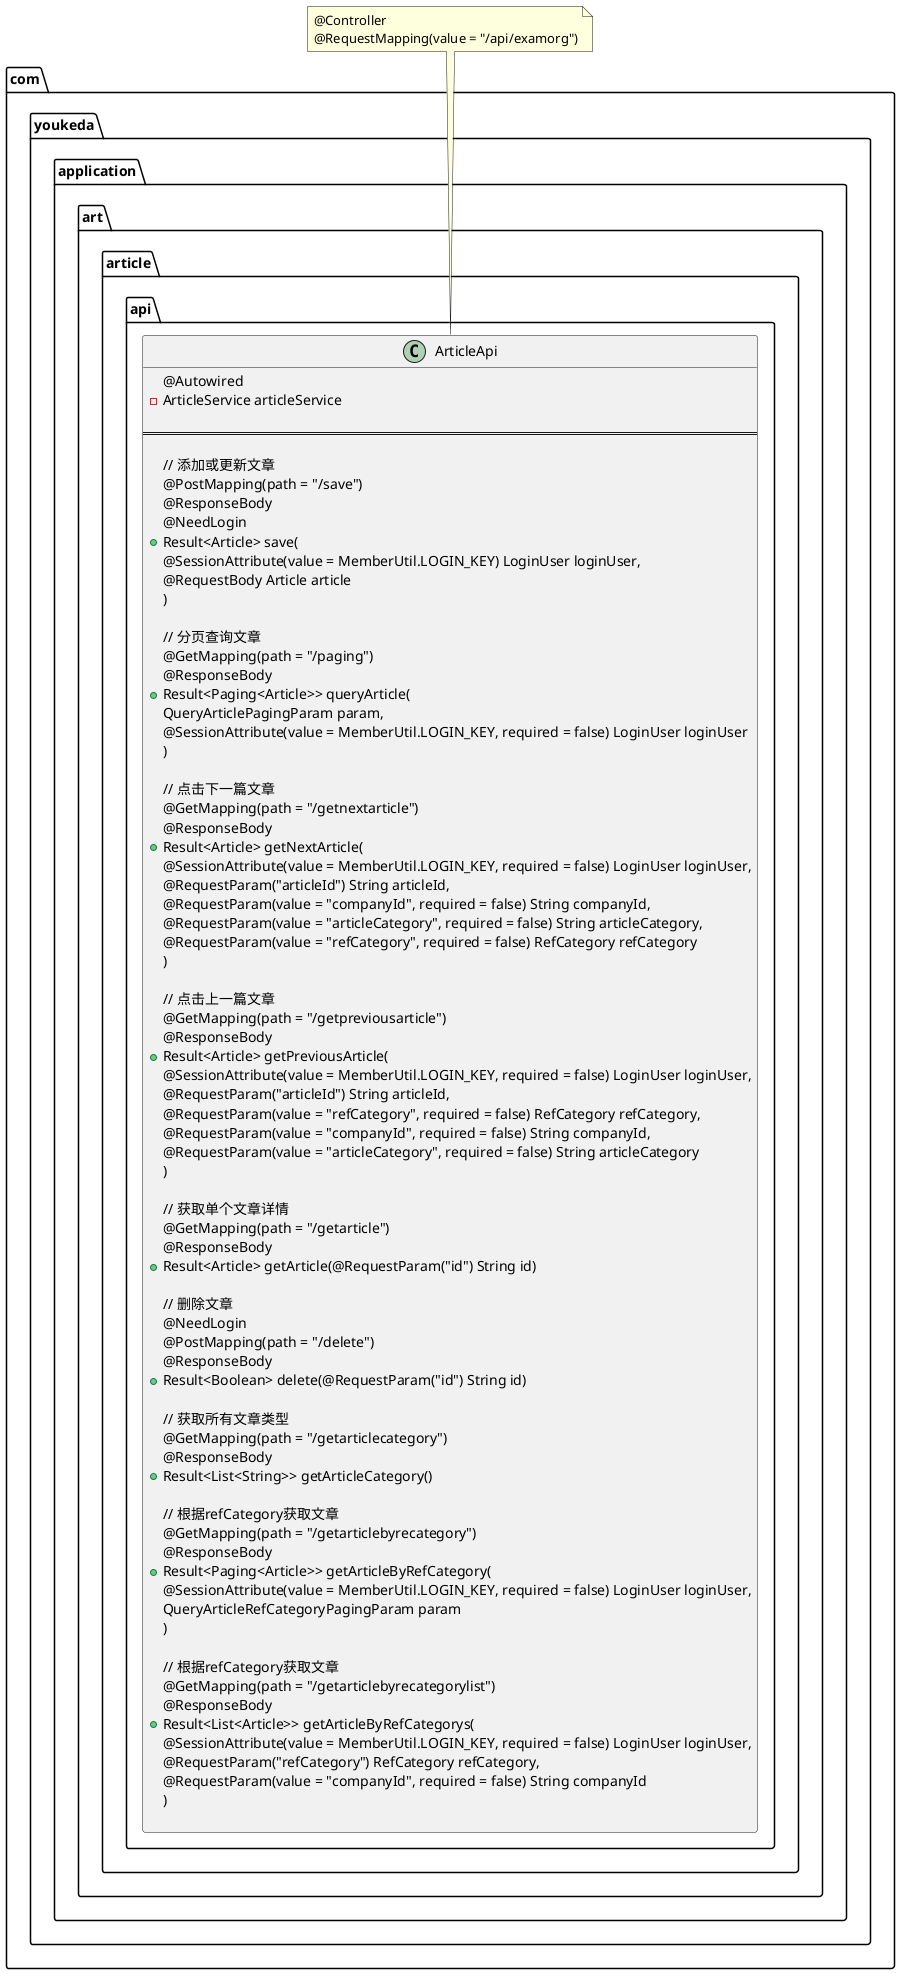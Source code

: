 @startuml
class com.youkeda.application.art.article.api.ArticleApi {
@Autowired
- ArticleService articleService

====

// 添加或更新文章
@PostMapping(path = "/save")
@ResponseBody
@NeedLogin
+ Result<Article> save(
  @SessionAttribute(value = MemberUtil.LOGIN_KEY) LoginUser loginUser,
  @RequestBody Article article
  )

// 分页查询文章
@GetMapping(path = "/paging")
@ResponseBody
+ Result<Paging<Article>> queryArticle(
QueryArticlePagingParam param,
@SessionAttribute(value = MemberUtil.LOGIN_KEY, required = false) LoginUser loginUser
)

// 点击下一篇文章
@GetMapping(path = "/getnextarticle")
@ResponseBody
+ Result<Article> getNextArticle(
        @SessionAttribute(value = MemberUtil.LOGIN_KEY, required = false) LoginUser loginUser,
        @RequestParam("articleId") String articleId,
        @RequestParam(value = "companyId", required = false) String companyId,
        @RequestParam(value = "articleCategory", required = false) String articleCategory,
        @RequestParam(value = "refCategory", required = false) RefCategory refCategory
)

// 点击上一篇文章
@GetMapping(path = "/getpreviousarticle")
@ResponseBody
+ Result<Article> getPreviousArticle(
        @SessionAttribute(value = MemberUtil.LOGIN_KEY, required = false) LoginUser loginUser,
        @RequestParam("articleId") String articleId,
        @RequestParam(value = "refCategory", required = false) RefCategory refCategory,
        @RequestParam(value = "companyId", required = false) String companyId,
        @RequestParam(value = "articleCategory", required = false) String articleCategory
)

// 获取单个文章详情
@GetMapping(path = "/getarticle")
@ResponseBody
+ Result<Article> getArticle(@RequestParam("id") String id)

// 删除文章
@NeedLogin
@PostMapping(path = "/delete")
@ResponseBody
+ Result<Boolean> delete(@RequestParam("id") String id)

// 获取所有文章类型
@GetMapping(path = "/getarticlecategory")
@ResponseBody
+ Result<List<String>> getArticleCategory()

// 根据refCategory获取文章
@GetMapping(path = "/getarticlebyrecategory")
@ResponseBody
+ Result<Paging<Article>> getArticleByRefCategory(
        @SessionAttribute(value = MemberUtil.LOGIN_KEY, required = false) LoginUser loginUser,
        QueryArticleRefCategoryPagingParam param
)

// 根据refCategory获取文章
@GetMapping(path = "/getarticlebyrecategorylist")
@ResponseBody
+ Result<List<Article>> getArticleByRefCategorys(
        @SessionAttribute(value = MemberUtil.LOGIN_KEY, required = false) LoginUser loginUser,
        @RequestParam("refCategory") RefCategory refCategory,
        @RequestParam(value = "companyId", required = false) String companyId
)

}

note top of com.youkeda.application.art.article.api.ArticleApi
@Controller
@RequestMapping(value = "/api/examorg")
end note
@enduml